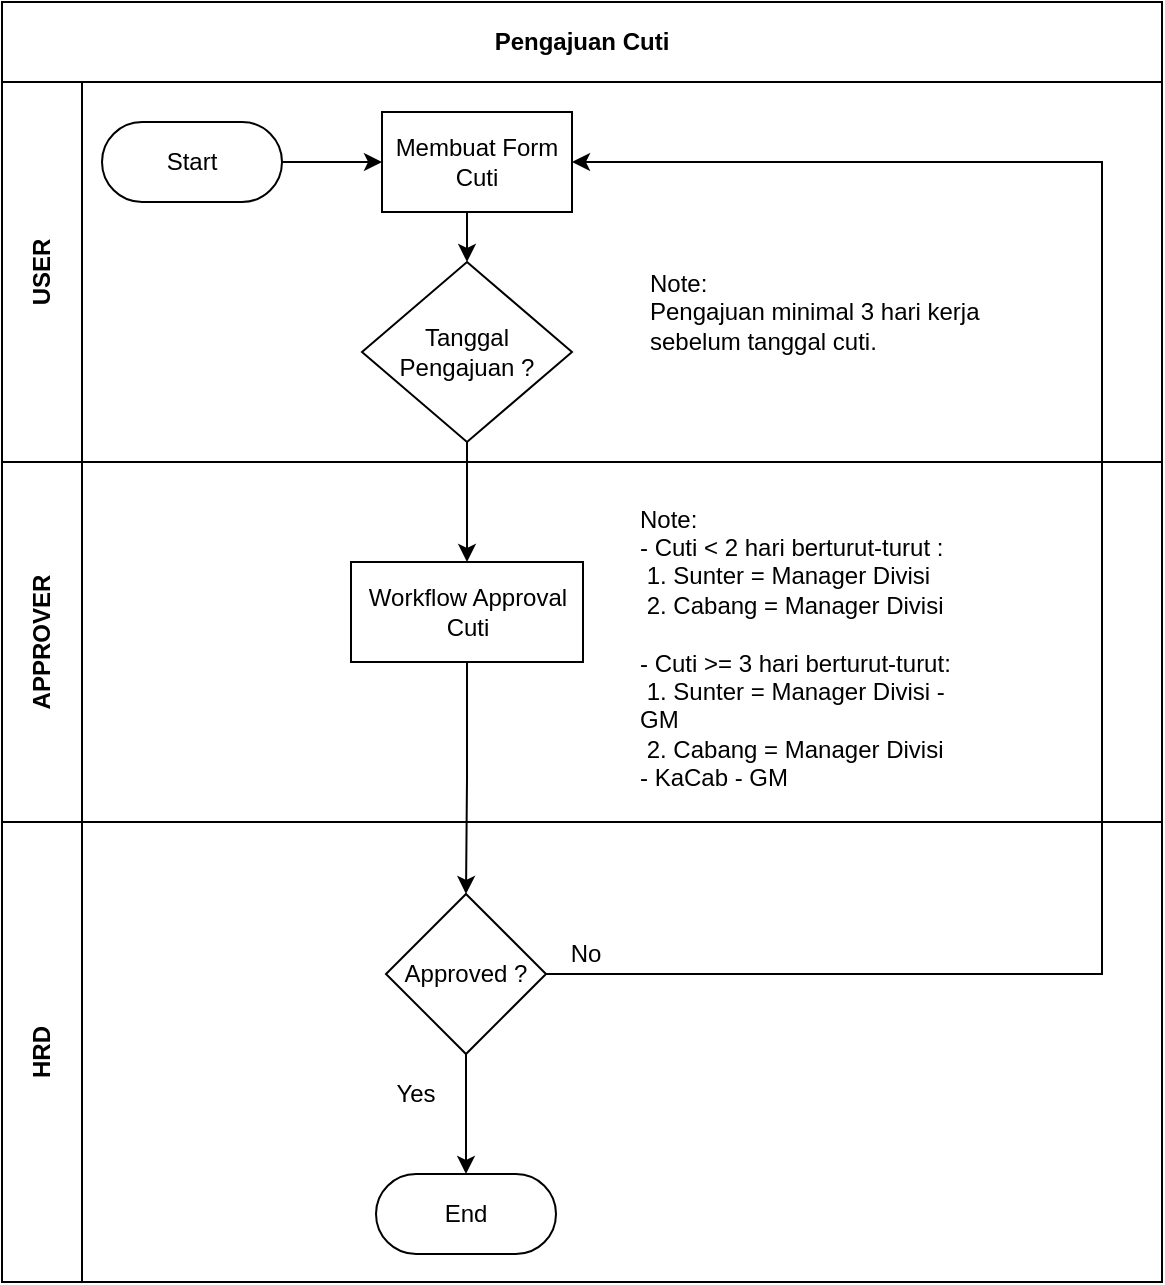 <mxfile version="21.7.5" type="github">
  <diagram id="kgpKYQtTHZ0yAKxKKP6v" name="Page-1">
    <mxGraphModel dx="1674" dy="722" grid="0" gridSize="10" guides="1" tooltips="1" connect="1" arrows="1" fold="1" page="1" pageScale="1" pageWidth="850" pageHeight="1100" math="0" shadow="0">
      <root>
        <mxCell id="0" />
        <mxCell id="1" parent="0" />
        <mxCell id="3nuBFxr9cyL0pnOWT2aG-1" value="Pengajuan Cuti" style="shape=table;childLayout=tableLayout;rowLines=0;columnLines=0;startSize=40;html=1;whiteSpace=wrap;collapsible=0;recursiveResize=0;expand=0;fontStyle=1" parent="1" vertex="1">
          <mxGeometry x="160" y="40" width="580" height="640" as="geometry" />
        </mxCell>
        <mxCell id="3nuBFxr9cyL0pnOWT2aG-3" value="USER" style="swimlane;horizontal=0;points=[[0,0.5],[1,0.5]];portConstraint=eastwest;startSize=40;html=1;whiteSpace=wrap;collapsible=0;recursiveResize=0;expand=0;" parent="3nuBFxr9cyL0pnOWT2aG-1" vertex="1">
          <mxGeometry y="40" width="580" height="190" as="geometry" />
        </mxCell>
        <mxCell id="3nuBFxr9cyL0pnOWT2aG-4" value="" style="swimlane;connectable=0;startSize=0;html=1;whiteSpace=wrap;collapsible=0;recursiveResize=0;expand=0;" parent="3nuBFxr9cyL0pnOWT2aG-3" vertex="1">
          <mxGeometry x="40" width="540" height="190" as="geometry">
            <mxRectangle width="540" height="190" as="alternateBounds" />
          </mxGeometry>
        </mxCell>
        <mxCell id="7YD9C20ESkzX5gnMdphh-46" style="edgeStyle=orthogonalEdgeStyle;rounded=0;orthogonalLoop=1;jettySize=auto;html=1;exitX=1;exitY=0.5;exitDx=0;exitDy=0;entryX=0;entryY=0.5;entryDx=0;entryDy=0;" parent="3nuBFxr9cyL0pnOWT2aG-4" source="3nuBFxr9cyL0pnOWT2aG-6" target="7YD9C20ESkzX5gnMdphh-45" edge="1">
          <mxGeometry relative="1" as="geometry" />
        </mxCell>
        <mxCell id="3nuBFxr9cyL0pnOWT2aG-6" value="Start" style="rounded=1;whiteSpace=wrap;html=1;arcSize=50;" parent="3nuBFxr9cyL0pnOWT2aG-4" vertex="1">
          <mxGeometry x="10" y="20" width="90" height="40" as="geometry" />
        </mxCell>
        <mxCell id="7YD9C20ESkzX5gnMdphh-45" value="Membuat Form Cuti" style="rounded=0;whiteSpace=wrap;html=1;" parent="3nuBFxr9cyL0pnOWT2aG-4" vertex="1">
          <mxGeometry x="150" y="15" width="95" height="50" as="geometry" />
        </mxCell>
        <mxCell id="7YD9C20ESkzX5gnMdphh-50" style="edgeStyle=orthogonalEdgeStyle;rounded=0;orthogonalLoop=1;jettySize=auto;html=1;exitX=0.5;exitY=1;exitDx=0;exitDy=0;entryX=0.5;entryY=0;entryDx=0;entryDy=0;" parent="3nuBFxr9cyL0pnOWT2aG-4" source="7YD9C20ESkzX5gnMdphh-45" target="7YD9C20ESkzX5gnMdphh-49" edge="1">
          <mxGeometry relative="1" as="geometry" />
        </mxCell>
        <mxCell id="7YD9C20ESkzX5gnMdphh-62" value="" style="group" parent="3nuBFxr9cyL0pnOWT2aG-4" vertex="1" connectable="0">
          <mxGeometry x="140" y="90" width="282" height="90" as="geometry" />
        </mxCell>
        <mxCell id="7YD9C20ESkzX5gnMdphh-49" value="Tanggal &lt;br&gt;Pengajuan ?" style="rhombus;whiteSpace=wrap;html=1;" parent="7YD9C20ESkzX5gnMdphh-62" vertex="1">
          <mxGeometry width="105" height="90" as="geometry" />
        </mxCell>
        <mxCell id="7YD9C20ESkzX5gnMdphh-52" value="Note:&amp;nbsp;&lt;br&gt;Pengajuan minimal 3 hari kerja sebelum tanggal cuti." style="text;html=1;strokeColor=none;fillColor=none;align=left;verticalAlign=middle;whiteSpace=wrap;rounded=0;" parent="7YD9C20ESkzX5gnMdphh-62" vertex="1">
          <mxGeometry x="142" width="170" height="50" as="geometry" />
        </mxCell>
        <mxCell id="3nuBFxr9cyL0pnOWT2aG-5" style="edgeStyle=orthogonalEdgeStyle;rounded=0;orthogonalLoop=1;jettySize=auto;html=1;" parent="3nuBFxr9cyL0pnOWT2aG-3" source="3nuBFxr9cyL0pnOWT2aG-6" edge="1">
          <mxGeometry relative="1" as="geometry" />
        </mxCell>
        <mxCell id="7YD9C20ESkzX5gnMdphh-47" value="APPROVER" style="swimlane;horizontal=0;points=[[0,0.5],[1,0.5]];portConstraint=eastwest;startSize=40;html=1;whiteSpace=wrap;collapsible=0;recursiveResize=0;expand=0;" parent="3nuBFxr9cyL0pnOWT2aG-1" vertex="1">
          <mxGeometry y="230" width="580" height="180" as="geometry" />
        </mxCell>
        <mxCell id="7YD9C20ESkzX5gnMdphh-48" style="swimlane;connectable=0;startSize=0;html=1;whiteSpace=wrap;collapsible=0;recursiveResize=0;expand=0;" parent="7YD9C20ESkzX5gnMdphh-47" vertex="1">
          <mxGeometry x="40" width="540" height="180" as="geometry">
            <mxRectangle width="540" height="180" as="alternateBounds" />
          </mxGeometry>
        </mxCell>
        <mxCell id="7YD9C20ESkzX5gnMdphh-68" value="" style="group" parent="7YD9C20ESkzX5gnMdphh-48" vertex="1" connectable="0">
          <mxGeometry x="190" y="30" width="338" height="145" as="geometry" />
        </mxCell>
        <mxCell id="7YD9C20ESkzX5gnMdphh-63" value="Workflow Approval Cuti" style="rounded=0;whiteSpace=wrap;html=1;align=center;" parent="7YD9C20ESkzX5gnMdphh-68" vertex="1">
          <mxGeometry x="-55.5" y="20" width="116" height="50" as="geometry" />
        </mxCell>
        <mxCell id="7YD9C20ESkzX5gnMdphh-65" value="Note:&lt;br&gt;&lt;span&gt;- Cuti &amp;lt; 2 hari berturut-turut :&lt;br&gt;&lt;/span&gt;&lt;span&gt;&amp;nbsp;1. Sunter = Manager Divisi&lt;br&gt;&lt;/span&gt;&lt;span&gt;&amp;nbsp;2. Cabang = Manager Divisi&lt;br&gt;&lt;/span&gt;&lt;span&gt;&lt;br&gt;- Cuti &amp;gt;= 3 hari berturut-turut:&lt;br&gt;&lt;/span&gt;&lt;span&gt;&amp;nbsp;1. Sunter = Manager Divisi - GM&lt;br&gt;&lt;/span&gt;&lt;span&gt;&amp;nbsp;2. Cabang =&amp;nbsp;Manager Divisi - KaCab - GM&lt;/span&gt;&lt;span&gt;&lt;br&gt;&lt;/span&gt;" style="text;html=1;strokeColor=none;fillColor=none;align=left;verticalAlign=middle;whiteSpace=wrap;rounded=0;" parent="7YD9C20ESkzX5gnMdphh-68" vertex="1">
          <mxGeometry x="87" y="-10" width="160" height="145" as="geometry" />
        </mxCell>
        <mxCell id="3nuBFxr9cyL0pnOWT2aG-15" value="HRD" style="swimlane;horizontal=0;points=[[0,0.5],[1,0.5]];portConstraint=eastwest;startSize=40;html=1;whiteSpace=wrap;collapsible=0;recursiveResize=0;expand=0;" parent="3nuBFxr9cyL0pnOWT2aG-1" vertex="1">
          <mxGeometry y="410" width="580" height="230" as="geometry" />
        </mxCell>
        <mxCell id="3nuBFxr9cyL0pnOWT2aG-16" value="" style="swimlane;connectable=0;startSize=0;html=1;whiteSpace=wrap;collapsible=0;recursiveResize=0;expand=0;" parent="3nuBFxr9cyL0pnOWT2aG-15" vertex="1">
          <mxGeometry x="40" width="540" height="230" as="geometry">
            <mxRectangle width="540" height="230" as="alternateBounds" />
          </mxGeometry>
        </mxCell>
        <mxCell id="7YD9C20ESkzX5gnMdphh-74" value="" style="edgeStyle=orthogonalEdgeStyle;rounded=0;orthogonalLoop=1;jettySize=auto;html=1;" parent="3nuBFxr9cyL0pnOWT2aG-16" source="7YD9C20ESkzX5gnMdphh-66" target="7YD9C20ESkzX5gnMdphh-73" edge="1">
          <mxGeometry relative="1" as="geometry">
            <Array as="points">
              <mxPoint x="190" y="90" />
            </Array>
          </mxGeometry>
        </mxCell>
        <mxCell id="7YD9C20ESkzX5gnMdphh-66" value="&lt;div&gt;&lt;span&gt;Approved ?&lt;/span&gt;&lt;/div&gt;" style="rhombus;whiteSpace=wrap;html=1;align=center;" parent="3nuBFxr9cyL0pnOWT2aG-16" vertex="1">
          <mxGeometry x="152" y="36" width="80" height="80" as="geometry" />
        </mxCell>
        <mxCell id="7YD9C20ESkzX5gnMdphh-73" value="End" style="rounded=1;whiteSpace=wrap;html=1;arcSize=50;" parent="3nuBFxr9cyL0pnOWT2aG-16" vertex="1">
          <mxGeometry x="147" y="176" width="90" height="40" as="geometry" />
        </mxCell>
        <mxCell id="7YD9C20ESkzX5gnMdphh-78" value="Yes" style="text;html=1;strokeColor=none;fillColor=none;align=center;verticalAlign=middle;whiteSpace=wrap;rounded=0;" parent="3nuBFxr9cyL0pnOWT2aG-16" vertex="1">
          <mxGeometry x="147" y="126" width="40" height="20" as="geometry" />
        </mxCell>
        <mxCell id="7YD9C20ESkzX5gnMdphh-79" value="No" style="text;html=1;strokeColor=none;fillColor=none;align=center;verticalAlign=middle;whiteSpace=wrap;rounded=0;" parent="3nuBFxr9cyL0pnOWT2aG-16" vertex="1">
          <mxGeometry x="232" y="56" width="40" height="20" as="geometry" />
        </mxCell>
        <mxCell id="7YD9C20ESkzX5gnMdphh-64" style="edgeStyle=orthogonalEdgeStyle;rounded=0;orthogonalLoop=1;jettySize=auto;html=1;exitX=0.5;exitY=1;exitDx=0;exitDy=0;" parent="3nuBFxr9cyL0pnOWT2aG-1" source="7YD9C20ESkzX5gnMdphh-49" target="7YD9C20ESkzX5gnMdphh-63" edge="1">
          <mxGeometry relative="1" as="geometry" />
        </mxCell>
        <mxCell id="7YD9C20ESkzX5gnMdphh-67" style="edgeStyle=orthogonalEdgeStyle;rounded=0;orthogonalLoop=1;jettySize=auto;html=1;exitX=0.5;exitY=1;exitDx=0;exitDy=0;entryX=0.5;entryY=0;entryDx=0;entryDy=0;" parent="3nuBFxr9cyL0pnOWT2aG-1" source="7YD9C20ESkzX5gnMdphh-63" target="7YD9C20ESkzX5gnMdphh-66" edge="1">
          <mxGeometry relative="1" as="geometry" />
        </mxCell>
        <mxCell id="7YD9C20ESkzX5gnMdphh-80" style="edgeStyle=orthogonalEdgeStyle;rounded=0;orthogonalLoop=1;jettySize=auto;html=1;exitX=0;exitY=1;exitDx=0;exitDy=0;entryX=1;entryY=0.5;entryDx=0;entryDy=0;" parent="3nuBFxr9cyL0pnOWT2aG-1" source="7YD9C20ESkzX5gnMdphh-79" target="7YD9C20ESkzX5gnMdphh-45" edge="1">
          <mxGeometry relative="1" as="geometry">
            <Array as="points">
              <mxPoint x="550" y="486" />
              <mxPoint x="550" y="80" />
            </Array>
          </mxGeometry>
        </mxCell>
      </root>
    </mxGraphModel>
  </diagram>
</mxfile>
